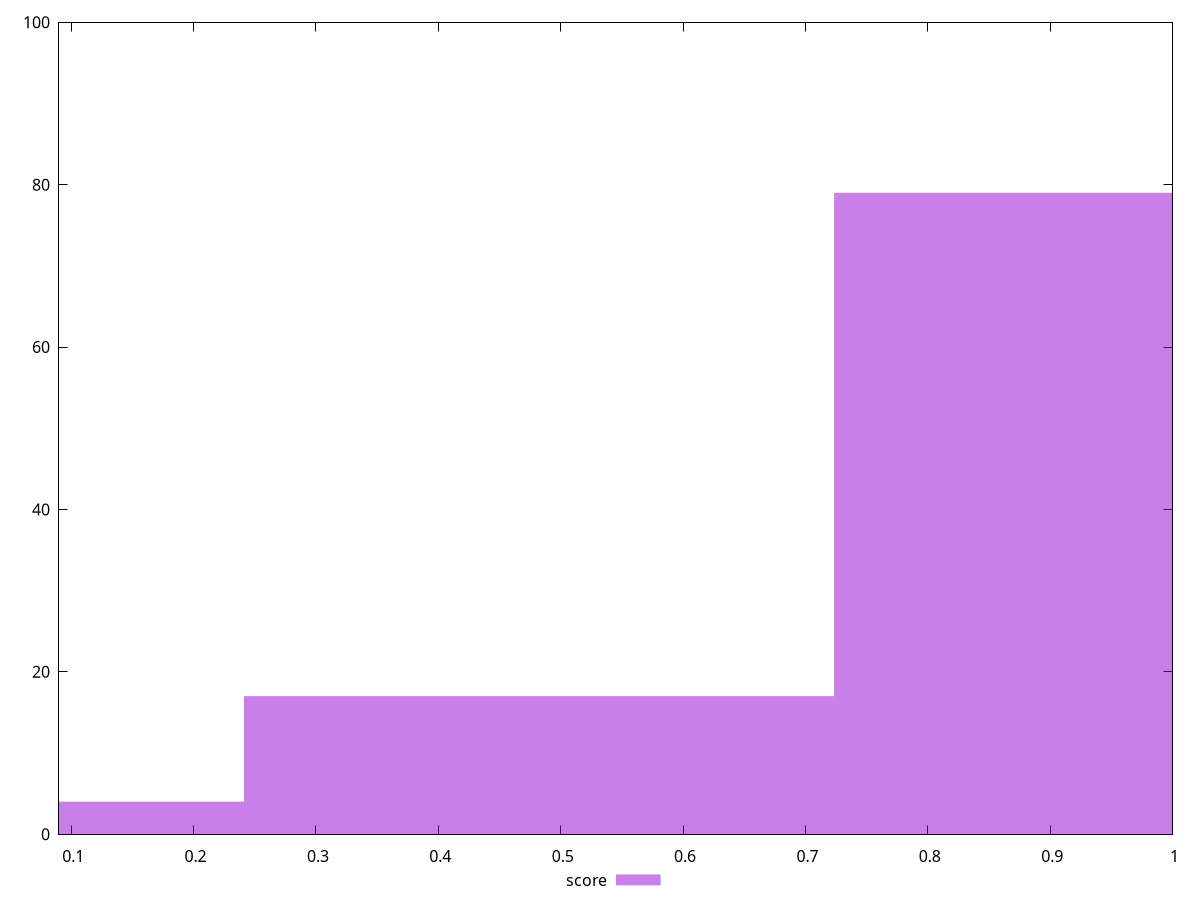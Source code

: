 reset

$score <<EOF
0.9646215130747992 79
0.4823107565373996 17
0 4
EOF

set key outside below
set boxwidth 0.4823107565373996
set xrange [0.09:1]
set yrange [0:100]
set trange [0:100]
set style fill transparent solid 0.5 noborder
set terminal svg size 640, 490 enhanced background rgb 'white'
set output "report_00013_2021-02-09T12-04-24.940Z/total-blocking-time/samples/pages+cached+noadtech/score/histogram.svg"

plot $score title "score" with boxes

reset
